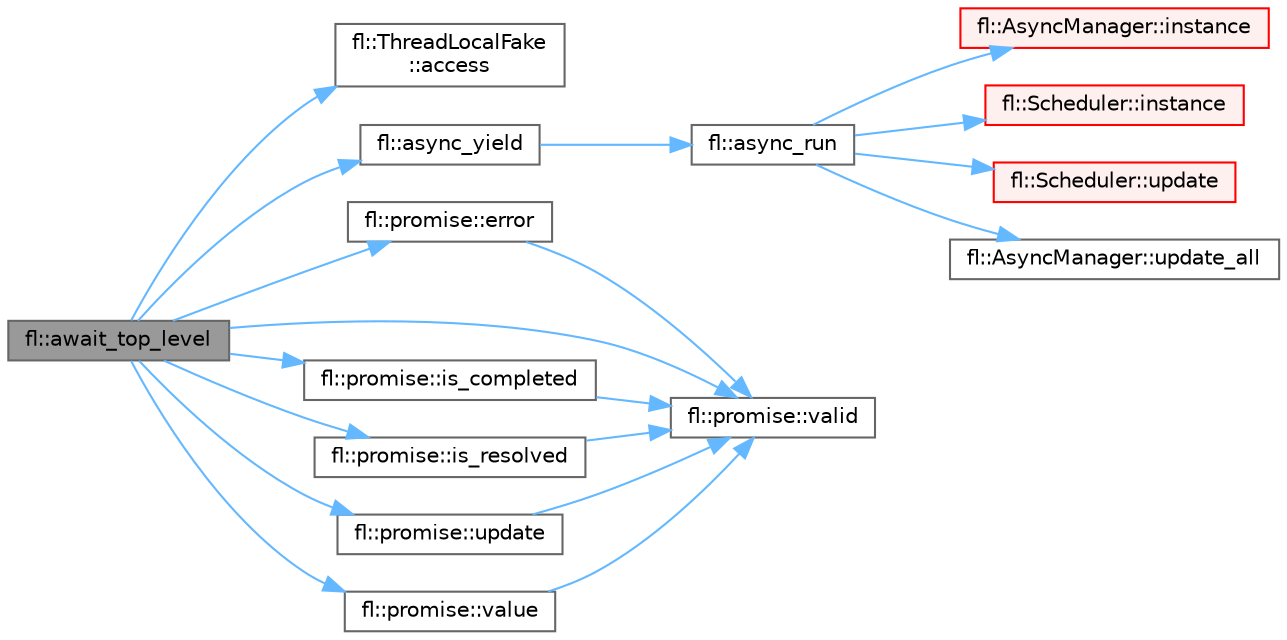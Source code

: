 digraph "fl::await_top_level"
{
 // INTERACTIVE_SVG=YES
 // LATEX_PDF_SIZE
  bgcolor="transparent";
  edge [fontname=Helvetica,fontsize=10,labelfontname=Helvetica,labelfontsize=10];
  node [fontname=Helvetica,fontsize=10,shape=box,height=0.2,width=0.4];
  rankdir="LR";
  Node1 [id="Node000001",label="fl::await_top_level",height=0.2,width=0.4,color="gray40", fillcolor="grey60", style="filled", fontcolor="black",tooltip="Synchronously wait for a promise to complete (ONLY safe in top-level contexts)"];
  Node1 -> Node2 [id="edge1_Node000001_Node000002",color="steelblue1",style="solid",tooltip=" "];
  Node2 [id="Node000002",label="fl::ThreadLocalFake\l::access",height=0.2,width=0.4,color="grey40", fillcolor="white", style="filled",URL="$dd/dfc/classfl_1_1_thread_local_fake_a838e1065e19cc5af4edb3b5da131706a.html#a838e1065e19cc5af4edb3b5da131706a",tooltip=" "];
  Node1 -> Node3 [id="edge2_Node000001_Node000003",color="steelblue1",style="solid",tooltip=" "];
  Node3 [id="Node000003",label="fl::async_yield",height=0.2,width=0.4,color="grey40", fillcolor="white", style="filled",URL="$d4/d36/namespacefl_a490bb1b7e97181543efd2c62768edda8.html#a490bb1b7e97181543efd2c62768edda8",tooltip="Platform-specific async yield function."];
  Node3 -> Node4 [id="edge3_Node000003_Node000004",color="steelblue1",style="solid",tooltip=" "];
  Node4 [id="Node000004",label="fl::async_run",height=0.2,width=0.4,color="grey40", fillcolor="white", style="filled",URL="$d4/d36/namespacefl_a9b3631ee5771ef8d36a072368e1d49c7.html#a9b3631ee5771ef8d36a072368e1d49c7",tooltip="Run all registered async tasks once."];
  Node4 -> Node5 [id="edge4_Node000004_Node000005",color="steelblue1",style="solid",tooltip=" "];
  Node5 [id="Node000005",label="fl::AsyncManager::instance",height=0.2,width=0.4,color="red", fillcolor="#FFF0F0", style="filled",URL="$d2/d14/classfl_1_1_async_manager_aa67fcf70428a30d47b64dd5fbbcde94e.html#aa67fcf70428a30d47b64dd5fbbcde94e",tooltip=" "];
  Node4 -> Node7 [id="edge5_Node000004_Node000007",color="steelblue1",style="solid",tooltip=" "];
  Node7 [id="Node000007",label="fl::Scheduler::instance",height=0.2,width=0.4,color="red", fillcolor="#FFF0F0", style="filled",URL="$d0/d38/classfl_1_1_scheduler_a577f4a5d9194b1cd35a1619922be54a9.html#a577f4a5d9194b1cd35a1619922be54a9",tooltip=" "];
  Node4 -> Node9 [id="edge6_Node000004_Node000009",color="steelblue1",style="solid",tooltip=" "];
  Node9 [id="Node000009",label="fl::Scheduler::update",height=0.2,width=0.4,color="red", fillcolor="#FFF0F0", style="filled",URL="$d0/d38/classfl_1_1_scheduler_a782395f7e7cffb76da30963eae28b5ea.html#a782395f7e7cffb76da30963eae28b5ea",tooltip=" "];
  Node4 -> Node13 [id="edge7_Node000004_Node000013",color="steelblue1",style="solid",tooltip=" "];
  Node13 [id="Node000013",label="fl::AsyncManager::update_all",height=0.2,width=0.4,color="grey40", fillcolor="white", style="filled",URL="$d2/d14/classfl_1_1_async_manager_aaa7cd3caf421514d33f889a8327b1c75.html#aaa7cd3caf421514d33f889a8327b1c75",tooltip="Update all registered async runners."];
  Node1 -> Node14 [id="edge8_Node000001_Node000014",color="steelblue1",style="solid",tooltip=" "];
  Node14 [id="Node000014",label="fl::promise::error",height=0.2,width=0.4,color="grey40", fillcolor="white", style="filled",URL="$d1/d21/classfl_1_1promise_a13a94578149cb4f8e85f643492411bf5.html#a13a94578149cb4f8e85f643492411bf5",tooltip="Get the error (only valid if is_rejected() returns true)"];
  Node14 -> Node15 [id="edge9_Node000014_Node000015",color="steelblue1",style="solid",tooltip=" "];
  Node15 [id="Node000015",label="fl::promise::valid",height=0.2,width=0.4,color="grey40", fillcolor="white", style="filled",URL="$d1/d21/classfl_1_1promise_a912aa98a2d3d942da9a902f518d57a1a.html#a912aa98a2d3d942da9a902f518d57a1a",tooltip="Check if promise is valid."];
  Node1 -> Node16 [id="edge10_Node000001_Node000016",color="steelblue1",style="solid",tooltip=" "];
  Node16 [id="Node000016",label="fl::promise::is_completed",height=0.2,width=0.4,color="grey40", fillcolor="white", style="filled",URL="$d1/d21/classfl_1_1promise_afd67743e54c389fdb8e8662b545018c4.html#afd67743e54c389fdb8e8662b545018c4",tooltip="Check if promise is completed (resolved or rejected)"];
  Node16 -> Node15 [id="edge11_Node000016_Node000015",color="steelblue1",style="solid",tooltip=" "];
  Node1 -> Node17 [id="edge12_Node000001_Node000017",color="steelblue1",style="solid",tooltip=" "];
  Node17 [id="Node000017",label="fl::promise::is_resolved",height=0.2,width=0.4,color="grey40", fillcolor="white", style="filled",URL="$d1/d21/classfl_1_1promise_a35fe98fffd99be1d59765514b0d360d2.html#a35fe98fffd99be1d59765514b0d360d2",tooltip="Check if promise is resolved (completed successfully)"];
  Node17 -> Node15 [id="edge13_Node000017_Node000015",color="steelblue1",style="solid",tooltip=" "];
  Node1 -> Node18 [id="edge14_Node000001_Node000018",color="steelblue1",style="solid",tooltip=" "];
  Node18 [id="Node000018",label="fl::promise::update",height=0.2,width=0.4,color="grey40", fillcolor="white", style="filled",URL="$d1/d21/classfl_1_1promise_a20e3006272cac1616befc01daf0f8d6e.html#a20e3006272cac1616befc01daf0f8d6e",tooltip="Update promise state in main loop - should be called periodically This processes pending callbacks wh..."];
  Node18 -> Node15 [id="edge15_Node000018_Node000015",color="steelblue1",style="solid",tooltip=" "];
  Node1 -> Node15 [id="edge16_Node000001_Node000015",color="steelblue1",style="solid",tooltip=" "];
  Node1 -> Node19 [id="edge17_Node000001_Node000019",color="steelblue1",style="solid",tooltip=" "];
  Node19 [id="Node000019",label="fl::promise::value",height=0.2,width=0.4,color="grey40", fillcolor="white", style="filled",URL="$d1/d21/classfl_1_1promise_a915f95ce14f79b1a74c7c4b74053fdda.html#a915f95ce14f79b1a74c7c4b74053fdda",tooltip="Get the result value (only valid if is_resolved() returns true)"];
  Node19 -> Node15 [id="edge18_Node000019_Node000015",color="steelblue1",style="solid",tooltip=" "];
}
